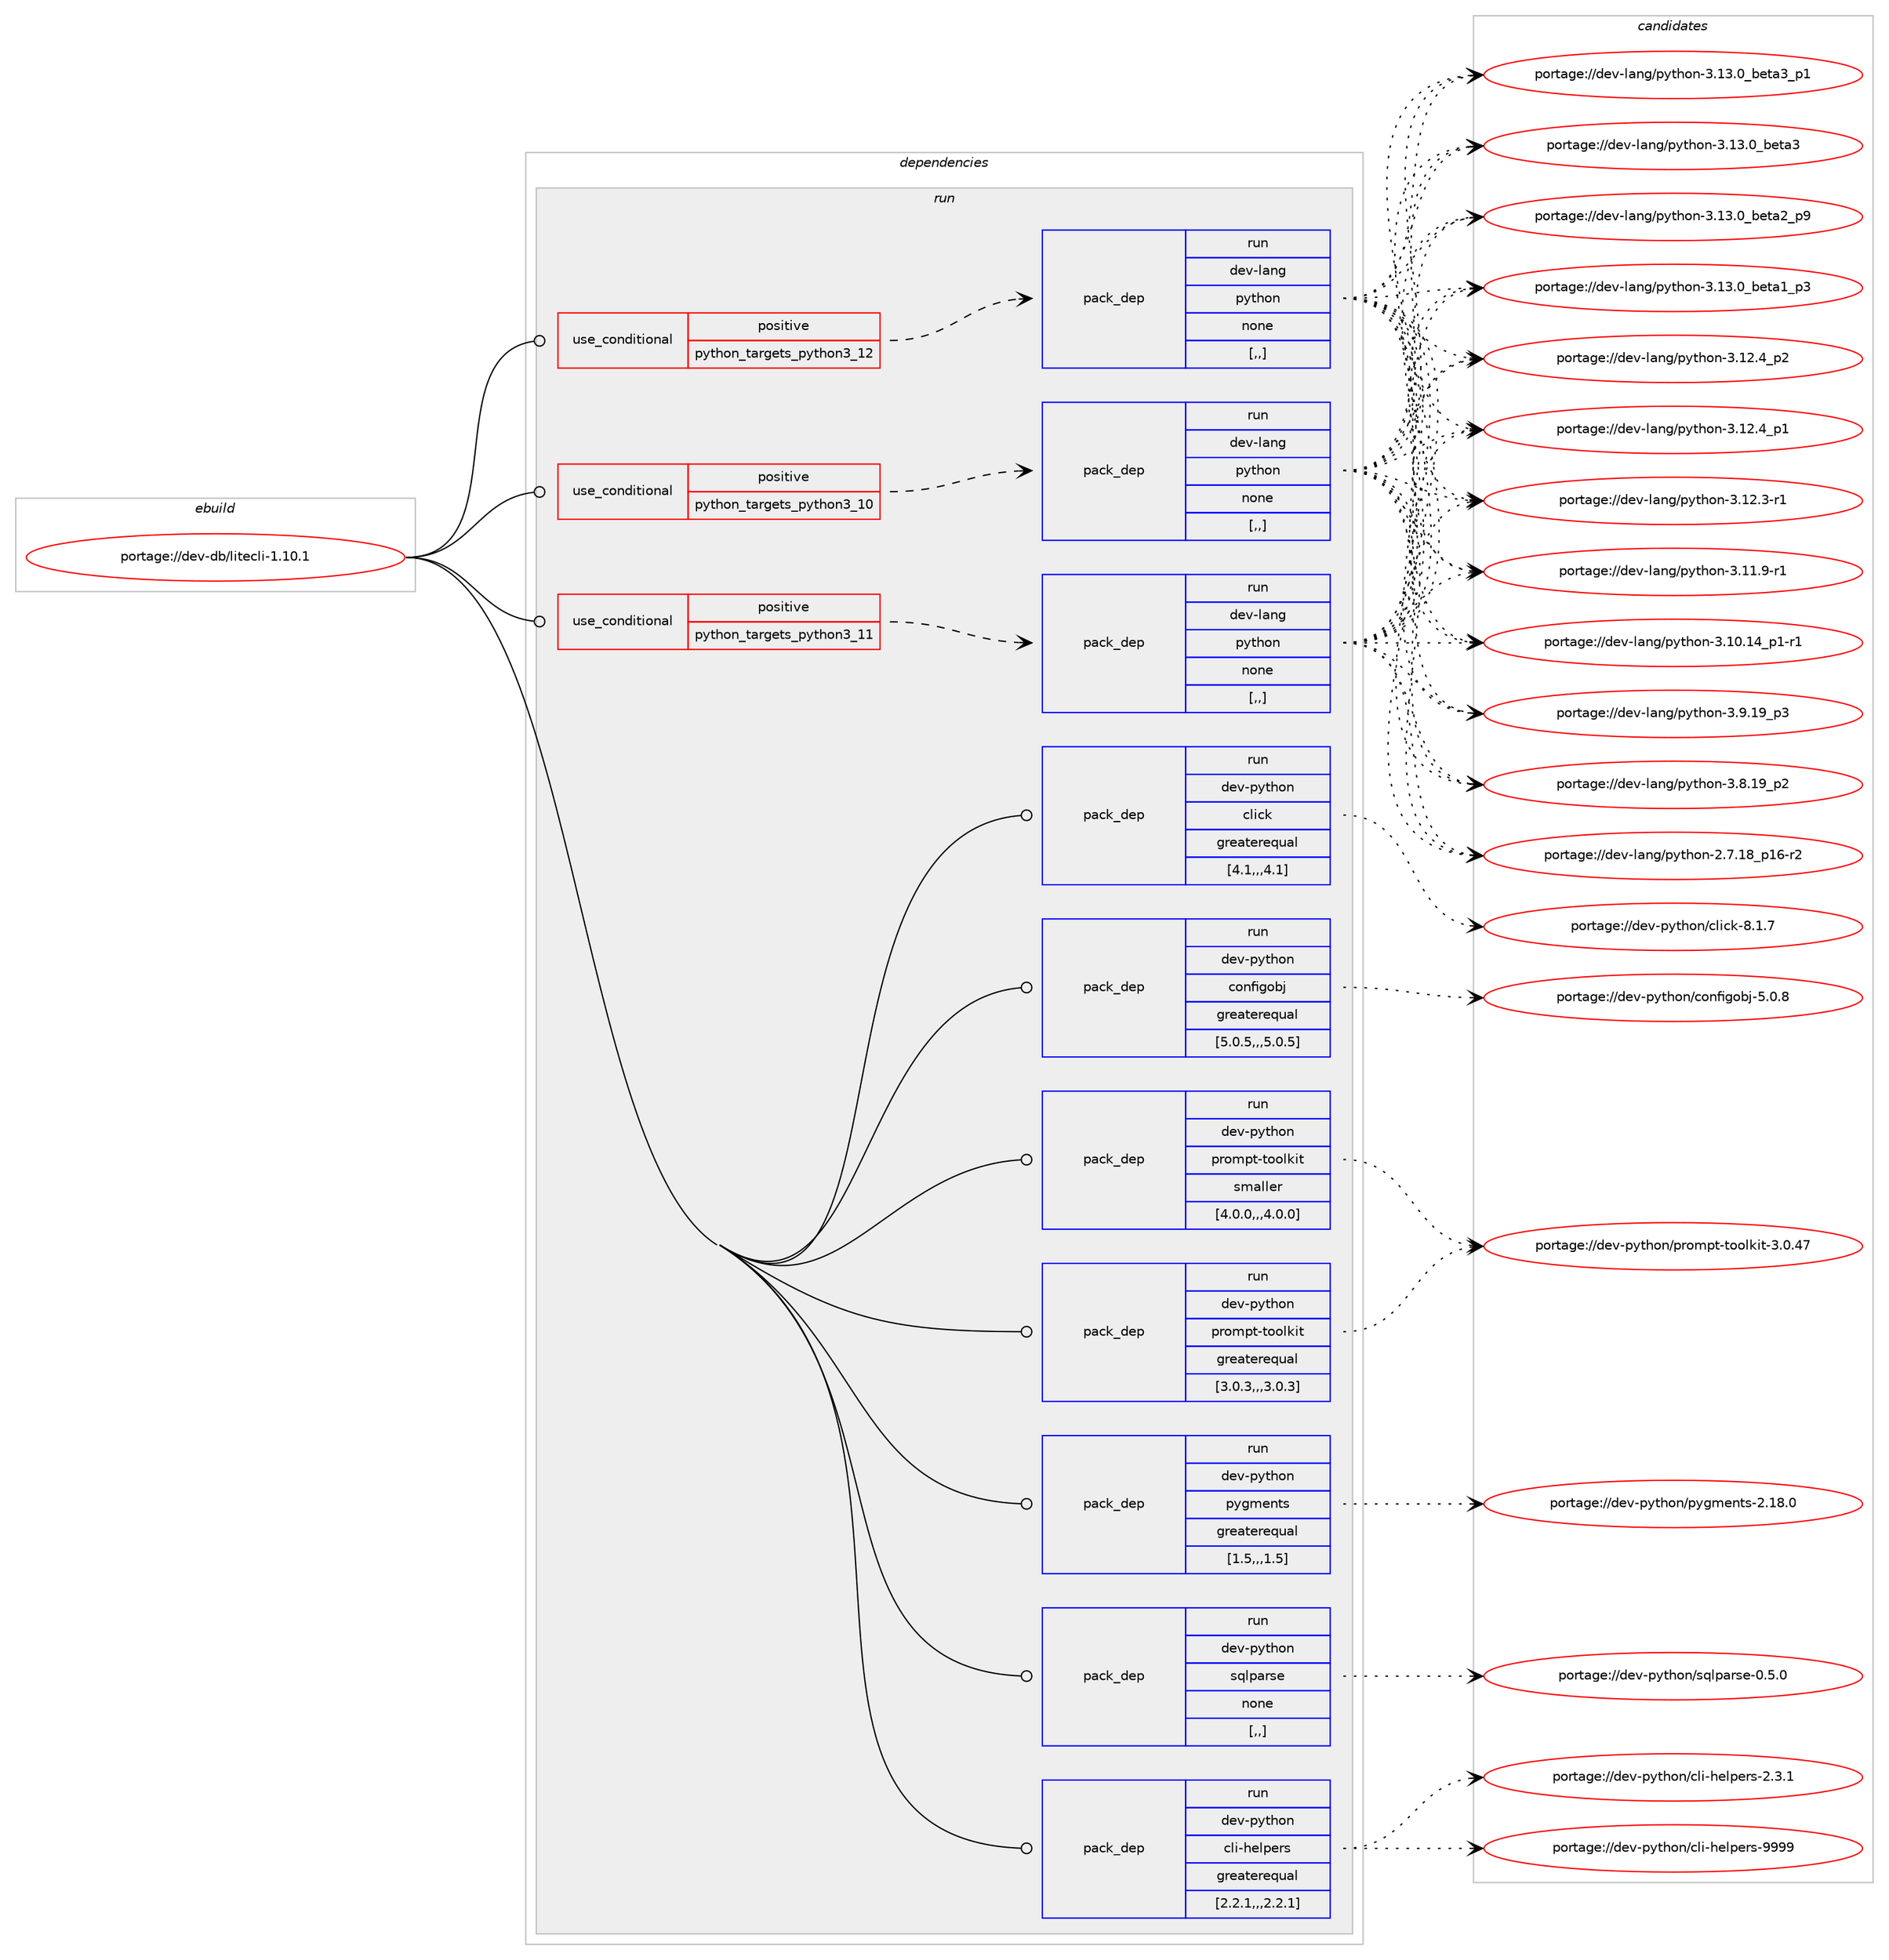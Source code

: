 digraph prolog {

# *************
# Graph options
# *************

newrank=true;
concentrate=true;
compound=true;
graph [rankdir=LR,fontname=Helvetica,fontsize=10,ranksep=1.5];#, ranksep=2.5, nodesep=0.2];
edge  [arrowhead=vee];
node  [fontname=Helvetica,fontsize=10];

# **********
# The ebuild
# **********

subgraph cluster_leftcol {
color=gray;
rank=same;
label=<<i>ebuild</i>>;
id [label="portage://dev-db/litecli-1.10.1", color=red, width=4, href="../dev-db/litecli-1.10.1.svg"];
}

# ****************
# The dependencies
# ****************

subgraph cluster_midcol {
color=gray;
label=<<i>dependencies</i>>;
subgraph cluster_compile {
fillcolor="#eeeeee";
style=filled;
label=<<i>compile</i>>;
}
subgraph cluster_compileandrun {
fillcolor="#eeeeee";
style=filled;
label=<<i>compile and run</i>>;
}
subgraph cluster_run {
fillcolor="#eeeeee";
style=filled;
label=<<i>run</i>>;
subgraph cond17098 {
dependency65729 [label=<<TABLE BORDER="0" CELLBORDER="1" CELLSPACING="0" CELLPADDING="4"><TR><TD ROWSPAN="3" CELLPADDING="10">use_conditional</TD></TR><TR><TD>positive</TD></TR><TR><TD>python_targets_python3_10</TD></TR></TABLE>>, shape=none, color=red];
subgraph pack47721 {
dependency65730 [label=<<TABLE BORDER="0" CELLBORDER="1" CELLSPACING="0" CELLPADDING="4" WIDTH="220"><TR><TD ROWSPAN="6" CELLPADDING="30">pack_dep</TD></TR><TR><TD WIDTH="110">run</TD></TR><TR><TD>dev-lang</TD></TR><TR><TD>python</TD></TR><TR><TD>none</TD></TR><TR><TD>[,,]</TD></TR></TABLE>>, shape=none, color=blue];
}
dependency65729:e -> dependency65730:w [weight=20,style="dashed",arrowhead="vee"];
}
id:e -> dependency65729:w [weight=20,style="solid",arrowhead="odot"];
subgraph cond17099 {
dependency65731 [label=<<TABLE BORDER="0" CELLBORDER="1" CELLSPACING="0" CELLPADDING="4"><TR><TD ROWSPAN="3" CELLPADDING="10">use_conditional</TD></TR><TR><TD>positive</TD></TR><TR><TD>python_targets_python3_11</TD></TR></TABLE>>, shape=none, color=red];
subgraph pack47722 {
dependency65732 [label=<<TABLE BORDER="0" CELLBORDER="1" CELLSPACING="0" CELLPADDING="4" WIDTH="220"><TR><TD ROWSPAN="6" CELLPADDING="30">pack_dep</TD></TR><TR><TD WIDTH="110">run</TD></TR><TR><TD>dev-lang</TD></TR><TR><TD>python</TD></TR><TR><TD>none</TD></TR><TR><TD>[,,]</TD></TR></TABLE>>, shape=none, color=blue];
}
dependency65731:e -> dependency65732:w [weight=20,style="dashed",arrowhead="vee"];
}
id:e -> dependency65731:w [weight=20,style="solid",arrowhead="odot"];
subgraph cond17100 {
dependency65733 [label=<<TABLE BORDER="0" CELLBORDER="1" CELLSPACING="0" CELLPADDING="4"><TR><TD ROWSPAN="3" CELLPADDING="10">use_conditional</TD></TR><TR><TD>positive</TD></TR><TR><TD>python_targets_python3_12</TD></TR></TABLE>>, shape=none, color=red];
subgraph pack47723 {
dependency65734 [label=<<TABLE BORDER="0" CELLBORDER="1" CELLSPACING="0" CELLPADDING="4" WIDTH="220"><TR><TD ROWSPAN="6" CELLPADDING="30">pack_dep</TD></TR><TR><TD WIDTH="110">run</TD></TR><TR><TD>dev-lang</TD></TR><TR><TD>python</TD></TR><TR><TD>none</TD></TR><TR><TD>[,,]</TD></TR></TABLE>>, shape=none, color=blue];
}
dependency65733:e -> dependency65734:w [weight=20,style="dashed",arrowhead="vee"];
}
id:e -> dependency65733:w [weight=20,style="solid",arrowhead="odot"];
subgraph pack47724 {
dependency65735 [label=<<TABLE BORDER="0" CELLBORDER="1" CELLSPACING="0" CELLPADDING="4" WIDTH="220"><TR><TD ROWSPAN="6" CELLPADDING="30">pack_dep</TD></TR><TR><TD WIDTH="110">run</TD></TR><TR><TD>dev-python</TD></TR><TR><TD>cli-helpers</TD></TR><TR><TD>greaterequal</TD></TR><TR><TD>[2.2.1,,,2.2.1]</TD></TR></TABLE>>, shape=none, color=blue];
}
id:e -> dependency65735:w [weight=20,style="solid",arrowhead="odot"];
subgraph pack47725 {
dependency65736 [label=<<TABLE BORDER="0" CELLBORDER="1" CELLSPACING="0" CELLPADDING="4" WIDTH="220"><TR><TD ROWSPAN="6" CELLPADDING="30">pack_dep</TD></TR><TR><TD WIDTH="110">run</TD></TR><TR><TD>dev-python</TD></TR><TR><TD>click</TD></TR><TR><TD>greaterequal</TD></TR><TR><TD>[4.1,,,4.1]</TD></TR></TABLE>>, shape=none, color=blue];
}
id:e -> dependency65736:w [weight=20,style="solid",arrowhead="odot"];
subgraph pack47726 {
dependency65737 [label=<<TABLE BORDER="0" CELLBORDER="1" CELLSPACING="0" CELLPADDING="4" WIDTH="220"><TR><TD ROWSPAN="6" CELLPADDING="30">pack_dep</TD></TR><TR><TD WIDTH="110">run</TD></TR><TR><TD>dev-python</TD></TR><TR><TD>configobj</TD></TR><TR><TD>greaterequal</TD></TR><TR><TD>[5.0.5,,,5.0.5]</TD></TR></TABLE>>, shape=none, color=blue];
}
id:e -> dependency65737:w [weight=20,style="solid",arrowhead="odot"];
subgraph pack47727 {
dependency65738 [label=<<TABLE BORDER="0" CELLBORDER="1" CELLSPACING="0" CELLPADDING="4" WIDTH="220"><TR><TD ROWSPAN="6" CELLPADDING="30">pack_dep</TD></TR><TR><TD WIDTH="110">run</TD></TR><TR><TD>dev-python</TD></TR><TR><TD>prompt-toolkit</TD></TR><TR><TD>greaterequal</TD></TR><TR><TD>[3.0.3,,,3.0.3]</TD></TR></TABLE>>, shape=none, color=blue];
}
id:e -> dependency65738:w [weight=20,style="solid",arrowhead="odot"];
subgraph pack47728 {
dependency65739 [label=<<TABLE BORDER="0" CELLBORDER="1" CELLSPACING="0" CELLPADDING="4" WIDTH="220"><TR><TD ROWSPAN="6" CELLPADDING="30">pack_dep</TD></TR><TR><TD WIDTH="110">run</TD></TR><TR><TD>dev-python</TD></TR><TR><TD>prompt-toolkit</TD></TR><TR><TD>smaller</TD></TR><TR><TD>[4.0.0,,,4.0.0]</TD></TR></TABLE>>, shape=none, color=blue];
}
id:e -> dependency65739:w [weight=20,style="solid",arrowhead="odot"];
subgraph pack47729 {
dependency65740 [label=<<TABLE BORDER="0" CELLBORDER="1" CELLSPACING="0" CELLPADDING="4" WIDTH="220"><TR><TD ROWSPAN="6" CELLPADDING="30">pack_dep</TD></TR><TR><TD WIDTH="110">run</TD></TR><TR><TD>dev-python</TD></TR><TR><TD>pygments</TD></TR><TR><TD>greaterequal</TD></TR><TR><TD>[1.5,,,1.5]</TD></TR></TABLE>>, shape=none, color=blue];
}
id:e -> dependency65740:w [weight=20,style="solid",arrowhead="odot"];
subgraph pack47730 {
dependency65741 [label=<<TABLE BORDER="0" CELLBORDER="1" CELLSPACING="0" CELLPADDING="4" WIDTH="220"><TR><TD ROWSPAN="6" CELLPADDING="30">pack_dep</TD></TR><TR><TD WIDTH="110">run</TD></TR><TR><TD>dev-python</TD></TR><TR><TD>sqlparse</TD></TR><TR><TD>none</TD></TR><TR><TD>[,,]</TD></TR></TABLE>>, shape=none, color=blue];
}
id:e -> dependency65741:w [weight=20,style="solid",arrowhead="odot"];
}
}

# **************
# The candidates
# **************

subgraph cluster_choices {
rank=same;
color=gray;
label=<<i>candidates</i>>;

subgraph choice47721 {
color=black;
nodesep=1;
choice10010111845108971101034711212111610411111045514649514648959810111697519511249 [label="portage://dev-lang/python-3.13.0_beta3_p1", color=red, width=4,href="../dev-lang/python-3.13.0_beta3_p1.svg"];
choice1001011184510897110103471121211161041111104551464951464895981011169751 [label="portage://dev-lang/python-3.13.0_beta3", color=red, width=4,href="../dev-lang/python-3.13.0_beta3.svg"];
choice10010111845108971101034711212111610411111045514649514648959810111697509511257 [label="portage://dev-lang/python-3.13.0_beta2_p9", color=red, width=4,href="../dev-lang/python-3.13.0_beta2_p9.svg"];
choice10010111845108971101034711212111610411111045514649514648959810111697499511251 [label="portage://dev-lang/python-3.13.0_beta1_p3", color=red, width=4,href="../dev-lang/python-3.13.0_beta1_p3.svg"];
choice100101118451089711010347112121116104111110455146495046529511250 [label="portage://dev-lang/python-3.12.4_p2", color=red, width=4,href="../dev-lang/python-3.12.4_p2.svg"];
choice100101118451089711010347112121116104111110455146495046529511249 [label="portage://dev-lang/python-3.12.4_p1", color=red, width=4,href="../dev-lang/python-3.12.4_p1.svg"];
choice100101118451089711010347112121116104111110455146495046514511449 [label="portage://dev-lang/python-3.12.3-r1", color=red, width=4,href="../dev-lang/python-3.12.3-r1.svg"];
choice100101118451089711010347112121116104111110455146494946574511449 [label="portage://dev-lang/python-3.11.9-r1", color=red, width=4,href="../dev-lang/python-3.11.9-r1.svg"];
choice100101118451089711010347112121116104111110455146494846495295112494511449 [label="portage://dev-lang/python-3.10.14_p1-r1", color=red, width=4,href="../dev-lang/python-3.10.14_p1-r1.svg"];
choice100101118451089711010347112121116104111110455146574649579511251 [label="portage://dev-lang/python-3.9.19_p3", color=red, width=4,href="../dev-lang/python-3.9.19_p3.svg"];
choice100101118451089711010347112121116104111110455146564649579511250 [label="portage://dev-lang/python-3.8.19_p2", color=red, width=4,href="../dev-lang/python-3.8.19_p2.svg"];
choice100101118451089711010347112121116104111110455046554649569511249544511450 [label="portage://dev-lang/python-2.7.18_p16-r2", color=red, width=4,href="../dev-lang/python-2.7.18_p16-r2.svg"];
dependency65730:e -> choice10010111845108971101034711212111610411111045514649514648959810111697519511249:w [style=dotted,weight="100"];
dependency65730:e -> choice1001011184510897110103471121211161041111104551464951464895981011169751:w [style=dotted,weight="100"];
dependency65730:e -> choice10010111845108971101034711212111610411111045514649514648959810111697509511257:w [style=dotted,weight="100"];
dependency65730:e -> choice10010111845108971101034711212111610411111045514649514648959810111697499511251:w [style=dotted,weight="100"];
dependency65730:e -> choice100101118451089711010347112121116104111110455146495046529511250:w [style=dotted,weight="100"];
dependency65730:e -> choice100101118451089711010347112121116104111110455146495046529511249:w [style=dotted,weight="100"];
dependency65730:e -> choice100101118451089711010347112121116104111110455146495046514511449:w [style=dotted,weight="100"];
dependency65730:e -> choice100101118451089711010347112121116104111110455146494946574511449:w [style=dotted,weight="100"];
dependency65730:e -> choice100101118451089711010347112121116104111110455146494846495295112494511449:w [style=dotted,weight="100"];
dependency65730:e -> choice100101118451089711010347112121116104111110455146574649579511251:w [style=dotted,weight="100"];
dependency65730:e -> choice100101118451089711010347112121116104111110455146564649579511250:w [style=dotted,weight="100"];
dependency65730:e -> choice100101118451089711010347112121116104111110455046554649569511249544511450:w [style=dotted,weight="100"];
}
subgraph choice47722 {
color=black;
nodesep=1;
choice10010111845108971101034711212111610411111045514649514648959810111697519511249 [label="portage://dev-lang/python-3.13.0_beta3_p1", color=red, width=4,href="../dev-lang/python-3.13.0_beta3_p1.svg"];
choice1001011184510897110103471121211161041111104551464951464895981011169751 [label="portage://dev-lang/python-3.13.0_beta3", color=red, width=4,href="../dev-lang/python-3.13.0_beta3.svg"];
choice10010111845108971101034711212111610411111045514649514648959810111697509511257 [label="portage://dev-lang/python-3.13.0_beta2_p9", color=red, width=4,href="../dev-lang/python-3.13.0_beta2_p9.svg"];
choice10010111845108971101034711212111610411111045514649514648959810111697499511251 [label="portage://dev-lang/python-3.13.0_beta1_p3", color=red, width=4,href="../dev-lang/python-3.13.0_beta1_p3.svg"];
choice100101118451089711010347112121116104111110455146495046529511250 [label="portage://dev-lang/python-3.12.4_p2", color=red, width=4,href="../dev-lang/python-3.12.4_p2.svg"];
choice100101118451089711010347112121116104111110455146495046529511249 [label="portage://dev-lang/python-3.12.4_p1", color=red, width=4,href="../dev-lang/python-3.12.4_p1.svg"];
choice100101118451089711010347112121116104111110455146495046514511449 [label="portage://dev-lang/python-3.12.3-r1", color=red, width=4,href="../dev-lang/python-3.12.3-r1.svg"];
choice100101118451089711010347112121116104111110455146494946574511449 [label="portage://dev-lang/python-3.11.9-r1", color=red, width=4,href="../dev-lang/python-3.11.9-r1.svg"];
choice100101118451089711010347112121116104111110455146494846495295112494511449 [label="portage://dev-lang/python-3.10.14_p1-r1", color=red, width=4,href="../dev-lang/python-3.10.14_p1-r1.svg"];
choice100101118451089711010347112121116104111110455146574649579511251 [label="portage://dev-lang/python-3.9.19_p3", color=red, width=4,href="../dev-lang/python-3.9.19_p3.svg"];
choice100101118451089711010347112121116104111110455146564649579511250 [label="portage://dev-lang/python-3.8.19_p2", color=red, width=4,href="../dev-lang/python-3.8.19_p2.svg"];
choice100101118451089711010347112121116104111110455046554649569511249544511450 [label="portage://dev-lang/python-2.7.18_p16-r2", color=red, width=4,href="../dev-lang/python-2.7.18_p16-r2.svg"];
dependency65732:e -> choice10010111845108971101034711212111610411111045514649514648959810111697519511249:w [style=dotted,weight="100"];
dependency65732:e -> choice1001011184510897110103471121211161041111104551464951464895981011169751:w [style=dotted,weight="100"];
dependency65732:e -> choice10010111845108971101034711212111610411111045514649514648959810111697509511257:w [style=dotted,weight="100"];
dependency65732:e -> choice10010111845108971101034711212111610411111045514649514648959810111697499511251:w [style=dotted,weight="100"];
dependency65732:e -> choice100101118451089711010347112121116104111110455146495046529511250:w [style=dotted,weight="100"];
dependency65732:e -> choice100101118451089711010347112121116104111110455146495046529511249:w [style=dotted,weight="100"];
dependency65732:e -> choice100101118451089711010347112121116104111110455146495046514511449:w [style=dotted,weight="100"];
dependency65732:e -> choice100101118451089711010347112121116104111110455146494946574511449:w [style=dotted,weight="100"];
dependency65732:e -> choice100101118451089711010347112121116104111110455146494846495295112494511449:w [style=dotted,weight="100"];
dependency65732:e -> choice100101118451089711010347112121116104111110455146574649579511251:w [style=dotted,weight="100"];
dependency65732:e -> choice100101118451089711010347112121116104111110455146564649579511250:w [style=dotted,weight="100"];
dependency65732:e -> choice100101118451089711010347112121116104111110455046554649569511249544511450:w [style=dotted,weight="100"];
}
subgraph choice47723 {
color=black;
nodesep=1;
choice10010111845108971101034711212111610411111045514649514648959810111697519511249 [label="portage://dev-lang/python-3.13.0_beta3_p1", color=red, width=4,href="../dev-lang/python-3.13.0_beta3_p1.svg"];
choice1001011184510897110103471121211161041111104551464951464895981011169751 [label="portage://dev-lang/python-3.13.0_beta3", color=red, width=4,href="../dev-lang/python-3.13.0_beta3.svg"];
choice10010111845108971101034711212111610411111045514649514648959810111697509511257 [label="portage://dev-lang/python-3.13.0_beta2_p9", color=red, width=4,href="../dev-lang/python-3.13.0_beta2_p9.svg"];
choice10010111845108971101034711212111610411111045514649514648959810111697499511251 [label="portage://dev-lang/python-3.13.0_beta1_p3", color=red, width=4,href="../dev-lang/python-3.13.0_beta1_p3.svg"];
choice100101118451089711010347112121116104111110455146495046529511250 [label="portage://dev-lang/python-3.12.4_p2", color=red, width=4,href="../dev-lang/python-3.12.4_p2.svg"];
choice100101118451089711010347112121116104111110455146495046529511249 [label="portage://dev-lang/python-3.12.4_p1", color=red, width=4,href="../dev-lang/python-3.12.4_p1.svg"];
choice100101118451089711010347112121116104111110455146495046514511449 [label="portage://dev-lang/python-3.12.3-r1", color=red, width=4,href="../dev-lang/python-3.12.3-r1.svg"];
choice100101118451089711010347112121116104111110455146494946574511449 [label="portage://dev-lang/python-3.11.9-r1", color=red, width=4,href="../dev-lang/python-3.11.9-r1.svg"];
choice100101118451089711010347112121116104111110455146494846495295112494511449 [label="portage://dev-lang/python-3.10.14_p1-r1", color=red, width=4,href="../dev-lang/python-3.10.14_p1-r1.svg"];
choice100101118451089711010347112121116104111110455146574649579511251 [label="portage://dev-lang/python-3.9.19_p3", color=red, width=4,href="../dev-lang/python-3.9.19_p3.svg"];
choice100101118451089711010347112121116104111110455146564649579511250 [label="portage://dev-lang/python-3.8.19_p2", color=red, width=4,href="../dev-lang/python-3.8.19_p2.svg"];
choice100101118451089711010347112121116104111110455046554649569511249544511450 [label="portage://dev-lang/python-2.7.18_p16-r2", color=red, width=4,href="../dev-lang/python-2.7.18_p16-r2.svg"];
dependency65734:e -> choice10010111845108971101034711212111610411111045514649514648959810111697519511249:w [style=dotted,weight="100"];
dependency65734:e -> choice1001011184510897110103471121211161041111104551464951464895981011169751:w [style=dotted,weight="100"];
dependency65734:e -> choice10010111845108971101034711212111610411111045514649514648959810111697509511257:w [style=dotted,weight="100"];
dependency65734:e -> choice10010111845108971101034711212111610411111045514649514648959810111697499511251:w [style=dotted,weight="100"];
dependency65734:e -> choice100101118451089711010347112121116104111110455146495046529511250:w [style=dotted,weight="100"];
dependency65734:e -> choice100101118451089711010347112121116104111110455146495046529511249:w [style=dotted,weight="100"];
dependency65734:e -> choice100101118451089711010347112121116104111110455146495046514511449:w [style=dotted,weight="100"];
dependency65734:e -> choice100101118451089711010347112121116104111110455146494946574511449:w [style=dotted,weight="100"];
dependency65734:e -> choice100101118451089711010347112121116104111110455146494846495295112494511449:w [style=dotted,weight="100"];
dependency65734:e -> choice100101118451089711010347112121116104111110455146574649579511251:w [style=dotted,weight="100"];
dependency65734:e -> choice100101118451089711010347112121116104111110455146564649579511250:w [style=dotted,weight="100"];
dependency65734:e -> choice100101118451089711010347112121116104111110455046554649569511249544511450:w [style=dotted,weight="100"];
}
subgraph choice47724 {
color=black;
nodesep=1;
choice100101118451121211161041111104799108105451041011081121011141154557575757 [label="portage://dev-python/cli-helpers-9999", color=red, width=4,href="../dev-python/cli-helpers-9999.svg"];
choice10010111845112121116104111110479910810545104101108112101114115455046514649 [label="portage://dev-python/cli-helpers-2.3.1", color=red, width=4,href="../dev-python/cli-helpers-2.3.1.svg"];
dependency65735:e -> choice100101118451121211161041111104799108105451041011081121011141154557575757:w [style=dotted,weight="100"];
dependency65735:e -> choice10010111845112121116104111110479910810545104101108112101114115455046514649:w [style=dotted,weight="100"];
}
subgraph choice47725 {
color=black;
nodesep=1;
choice10010111845112121116104111110479910810599107455646494655 [label="portage://dev-python/click-8.1.7", color=red, width=4,href="../dev-python/click-8.1.7.svg"];
dependency65736:e -> choice10010111845112121116104111110479910810599107455646494655:w [style=dotted,weight="100"];
}
subgraph choice47726 {
color=black;
nodesep=1;
choice10010111845112121116104111110479911111010210510311198106455346484656 [label="portage://dev-python/configobj-5.0.8", color=red, width=4,href="../dev-python/configobj-5.0.8.svg"];
dependency65737:e -> choice10010111845112121116104111110479911111010210510311198106455346484656:w [style=dotted,weight="100"];
}
subgraph choice47727 {
color=black;
nodesep=1;
choice10010111845112121116104111110471121141111091121164511611111110810710511645514648465255 [label="portage://dev-python/prompt-toolkit-3.0.47", color=red, width=4,href="../dev-python/prompt-toolkit-3.0.47.svg"];
dependency65738:e -> choice10010111845112121116104111110471121141111091121164511611111110810710511645514648465255:w [style=dotted,weight="100"];
}
subgraph choice47728 {
color=black;
nodesep=1;
choice10010111845112121116104111110471121141111091121164511611111110810710511645514648465255 [label="portage://dev-python/prompt-toolkit-3.0.47", color=red, width=4,href="../dev-python/prompt-toolkit-3.0.47.svg"];
dependency65739:e -> choice10010111845112121116104111110471121141111091121164511611111110810710511645514648465255:w [style=dotted,weight="100"];
}
subgraph choice47729 {
color=black;
nodesep=1;
choice100101118451121211161041111104711212110310910111011611545504649564648 [label="portage://dev-python/pygments-2.18.0", color=red, width=4,href="../dev-python/pygments-2.18.0.svg"];
dependency65740:e -> choice100101118451121211161041111104711212110310910111011611545504649564648:w [style=dotted,weight="100"];
}
subgraph choice47730 {
color=black;
nodesep=1;
choice100101118451121211161041111104711511310811297114115101454846534648 [label="portage://dev-python/sqlparse-0.5.0", color=red, width=4,href="../dev-python/sqlparse-0.5.0.svg"];
dependency65741:e -> choice100101118451121211161041111104711511310811297114115101454846534648:w [style=dotted,weight="100"];
}
}

}

